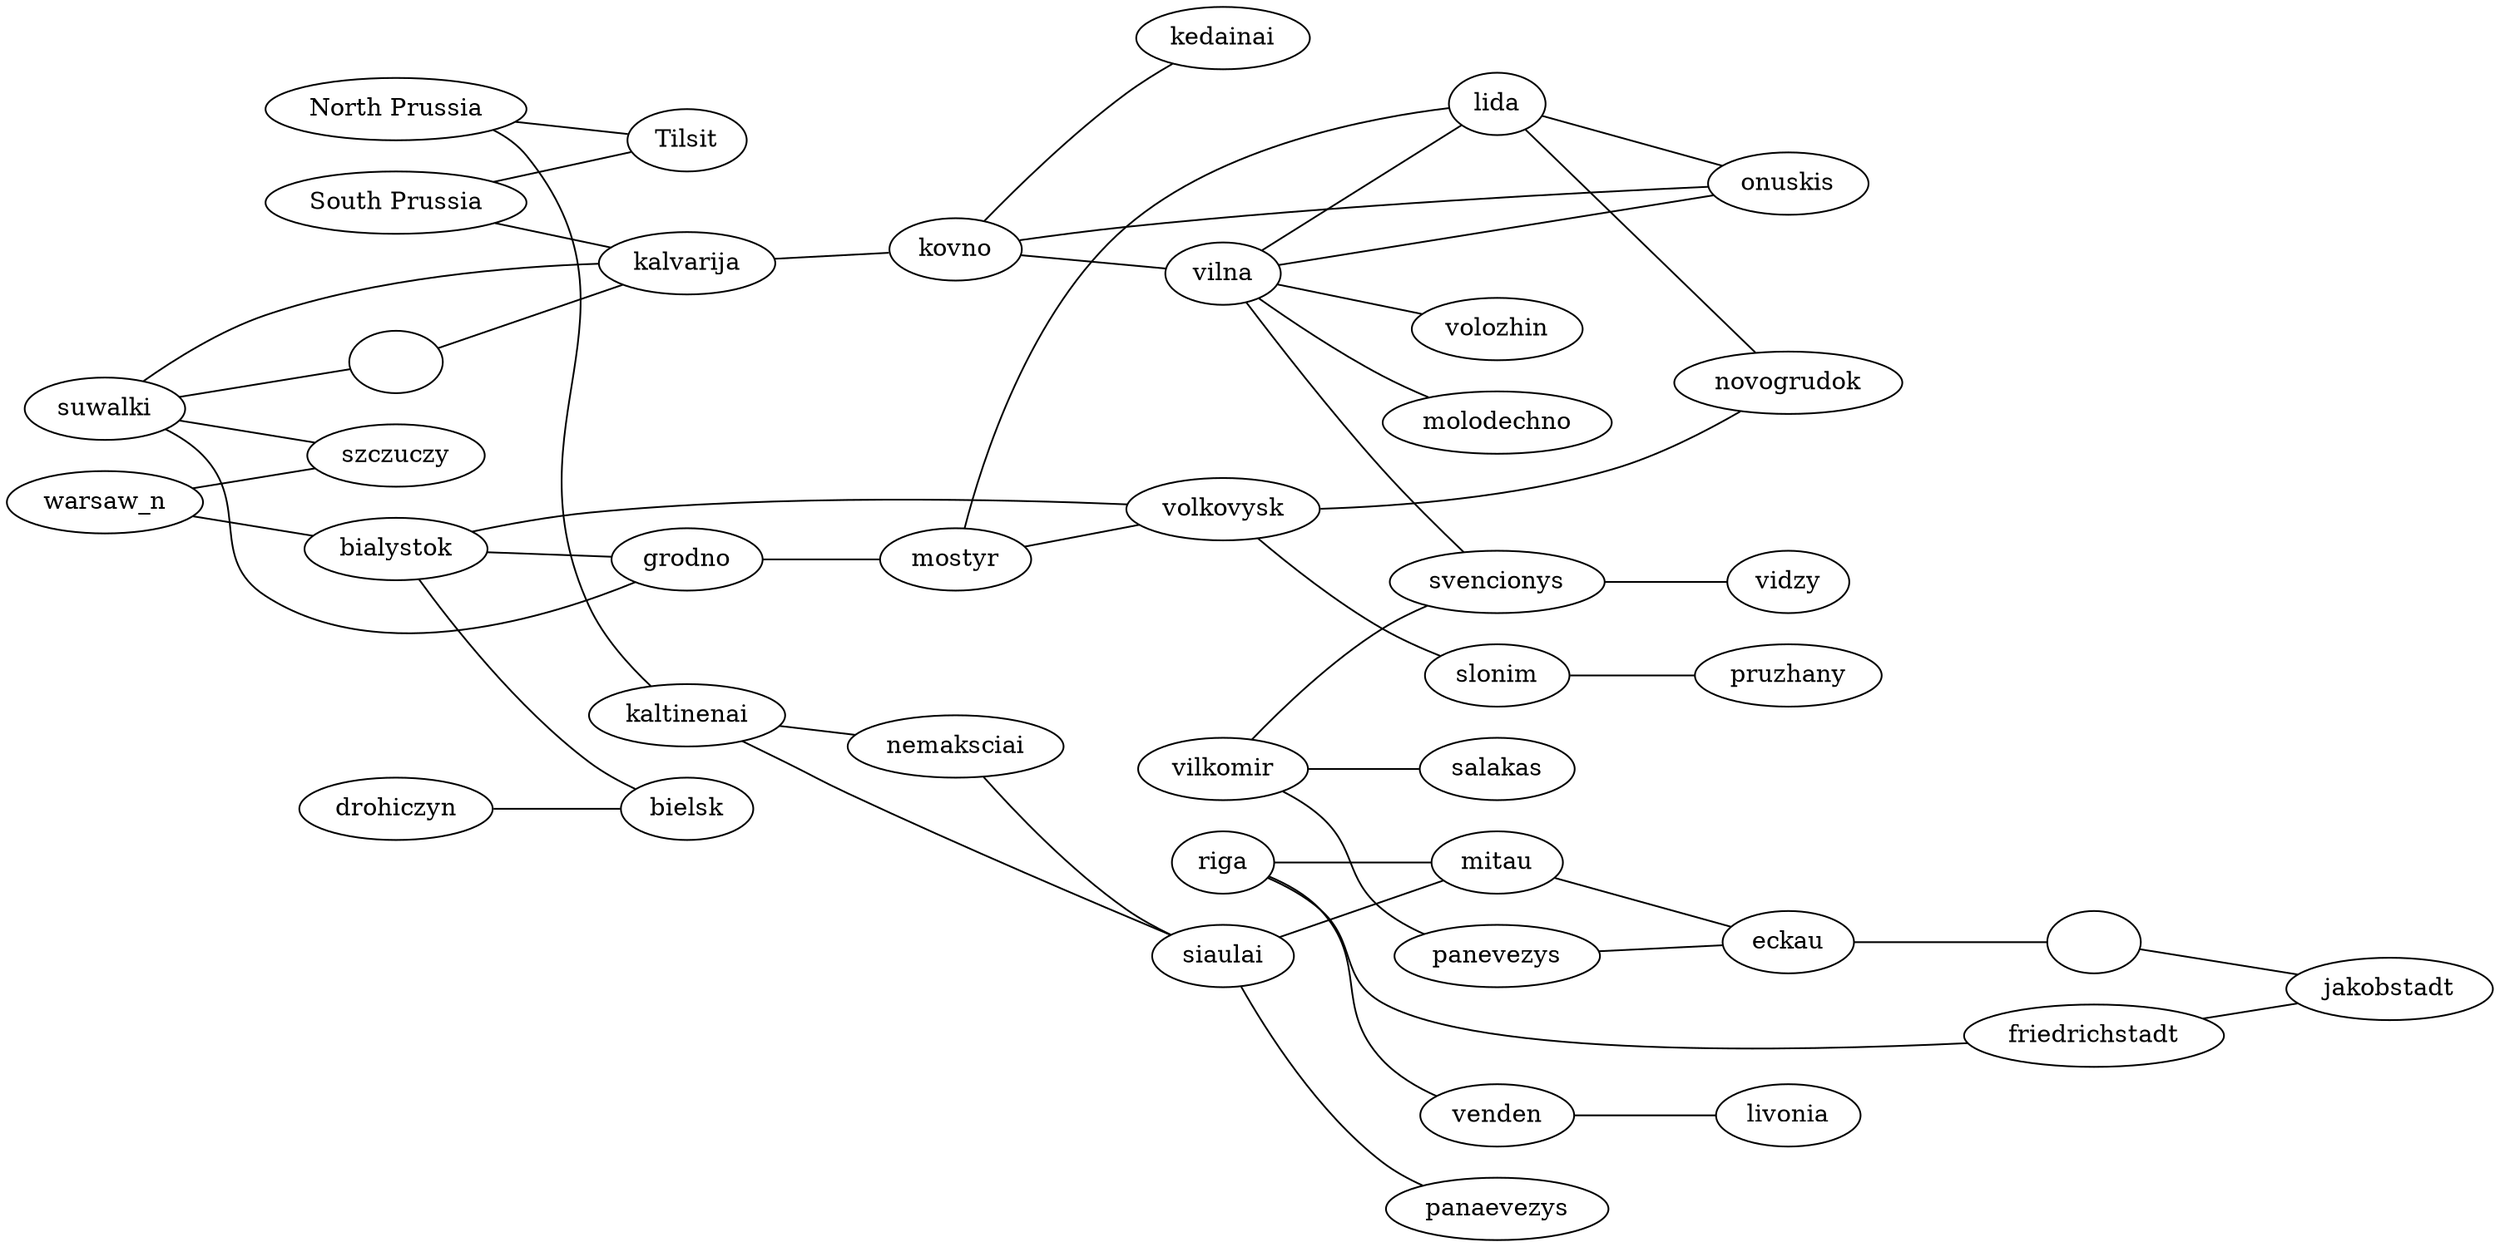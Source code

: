 
// dot1812/map.dot

strict graph {

  rankdir="LR";
  ordering="in";

  prussia_n [label="North Prussia"];
  prussia_s [label="South Prussia"];
  tilsit [label="Tilsit"];
  suwalki_e [label=""];
  eckau_e [label=""];

  riga -- mitau;
  prussia_n -- tilsit;
  prussia_n -- kaltinenai;
  kaltinenai -- nemaksciai;
  nemaksciai -- siaulai;
  kaltinenai -- siaulai;
  siaulai -- mitau -- eckau;
  panevezys -- eckau -- eckau_e -- jakobstadt;
  siaulai -- panaevezys;
  prussia_s -- tilsit;
  prussia_s -- kalvarija;
  suwalki -- kalvarija;
  suwalki -- szczuczy;
  suwalki -- suwalki_e;
  suwalki_e -- kalvarija;
  warsaw_n -- szczuczy;
  warsaw_n -- bialystok;
  bialystok -- bielsk;
  drohiczyn -- bielsk;
  bialystok -- volkovysk;
  mostyr -- volkovysk;
  bialystok -- grodno;
  suwalki -- grodno;
  grodno -- mostyr;
  mostyr -- lida;
  lida -- novogrudok;
  lida -- onuskis;
  volkovysk -- novogrudok;
  volkovysk -- slonim -- pruzhany;
  kalvarija -- kovno;
  kovno -- kedainai;
  kovno -- onuskis;
  kovno -- vilna;
  vilna -- onuskis;
  vilna -- lida;
  vilna -- volozhin;
  vilna -- molodechno;
  vilna -- svencionys;
  svencionys -- vidzy;
  vilkomir -- svencionys;
  vilkomir -- salakas;
  vilkomir -- panevezys;
  riga -- friedrichstadt -- jakobstadt;
  riga -- venden;
  venden -- livonia;
}

